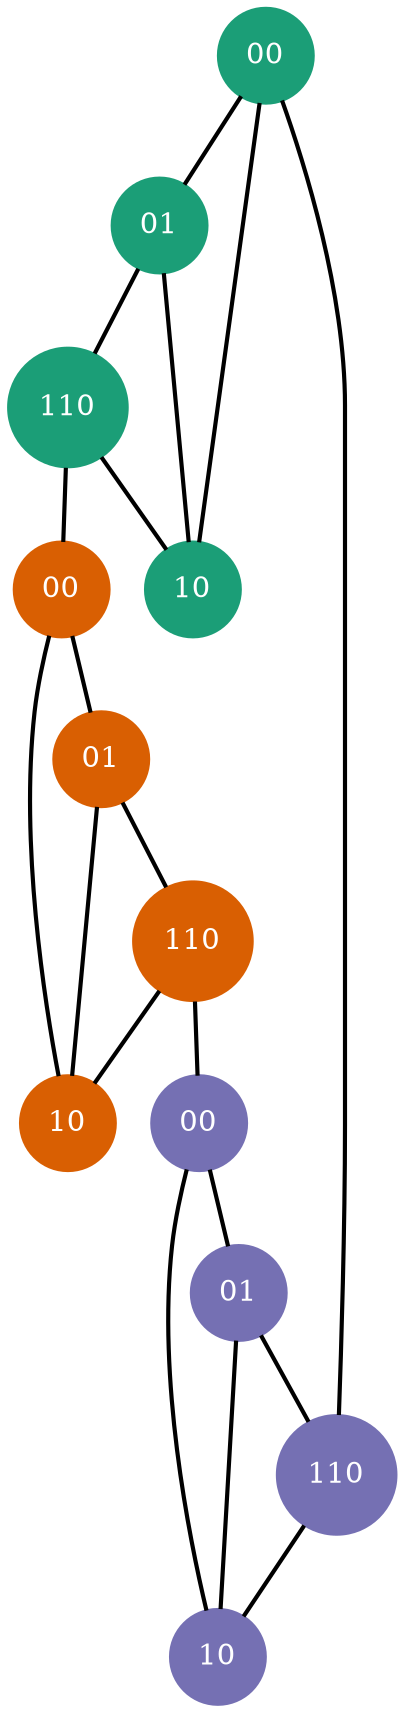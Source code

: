graph G {
  node [fontcolor="white",style="filled", shape="circle"];
  edge [penwidth=2];
  overlap=false;

  node [color="/dark23/1"];
  A [label="00"];
  B [label="01"];
  C [label="10"];
  D [label="110"];
  node [color="/dark23/2"];
  E [label="00"];
  F [label="01"];
  G [label="10"];
  H [label="110"];
  node [color="/dark23/3"];
  I [label="00"];
  J [label="01"];
  K [label="10"];
  L [label="110"];

  A -- B -- D -- C -- A;
  B -- C;

  E -- F -- H -- G -- E;
  F -- G;

  I -- J -- L -- K -- I;
  J -- K;

  # Link between groups
  D -- E;
  H -- I;
  L -- A;
}
